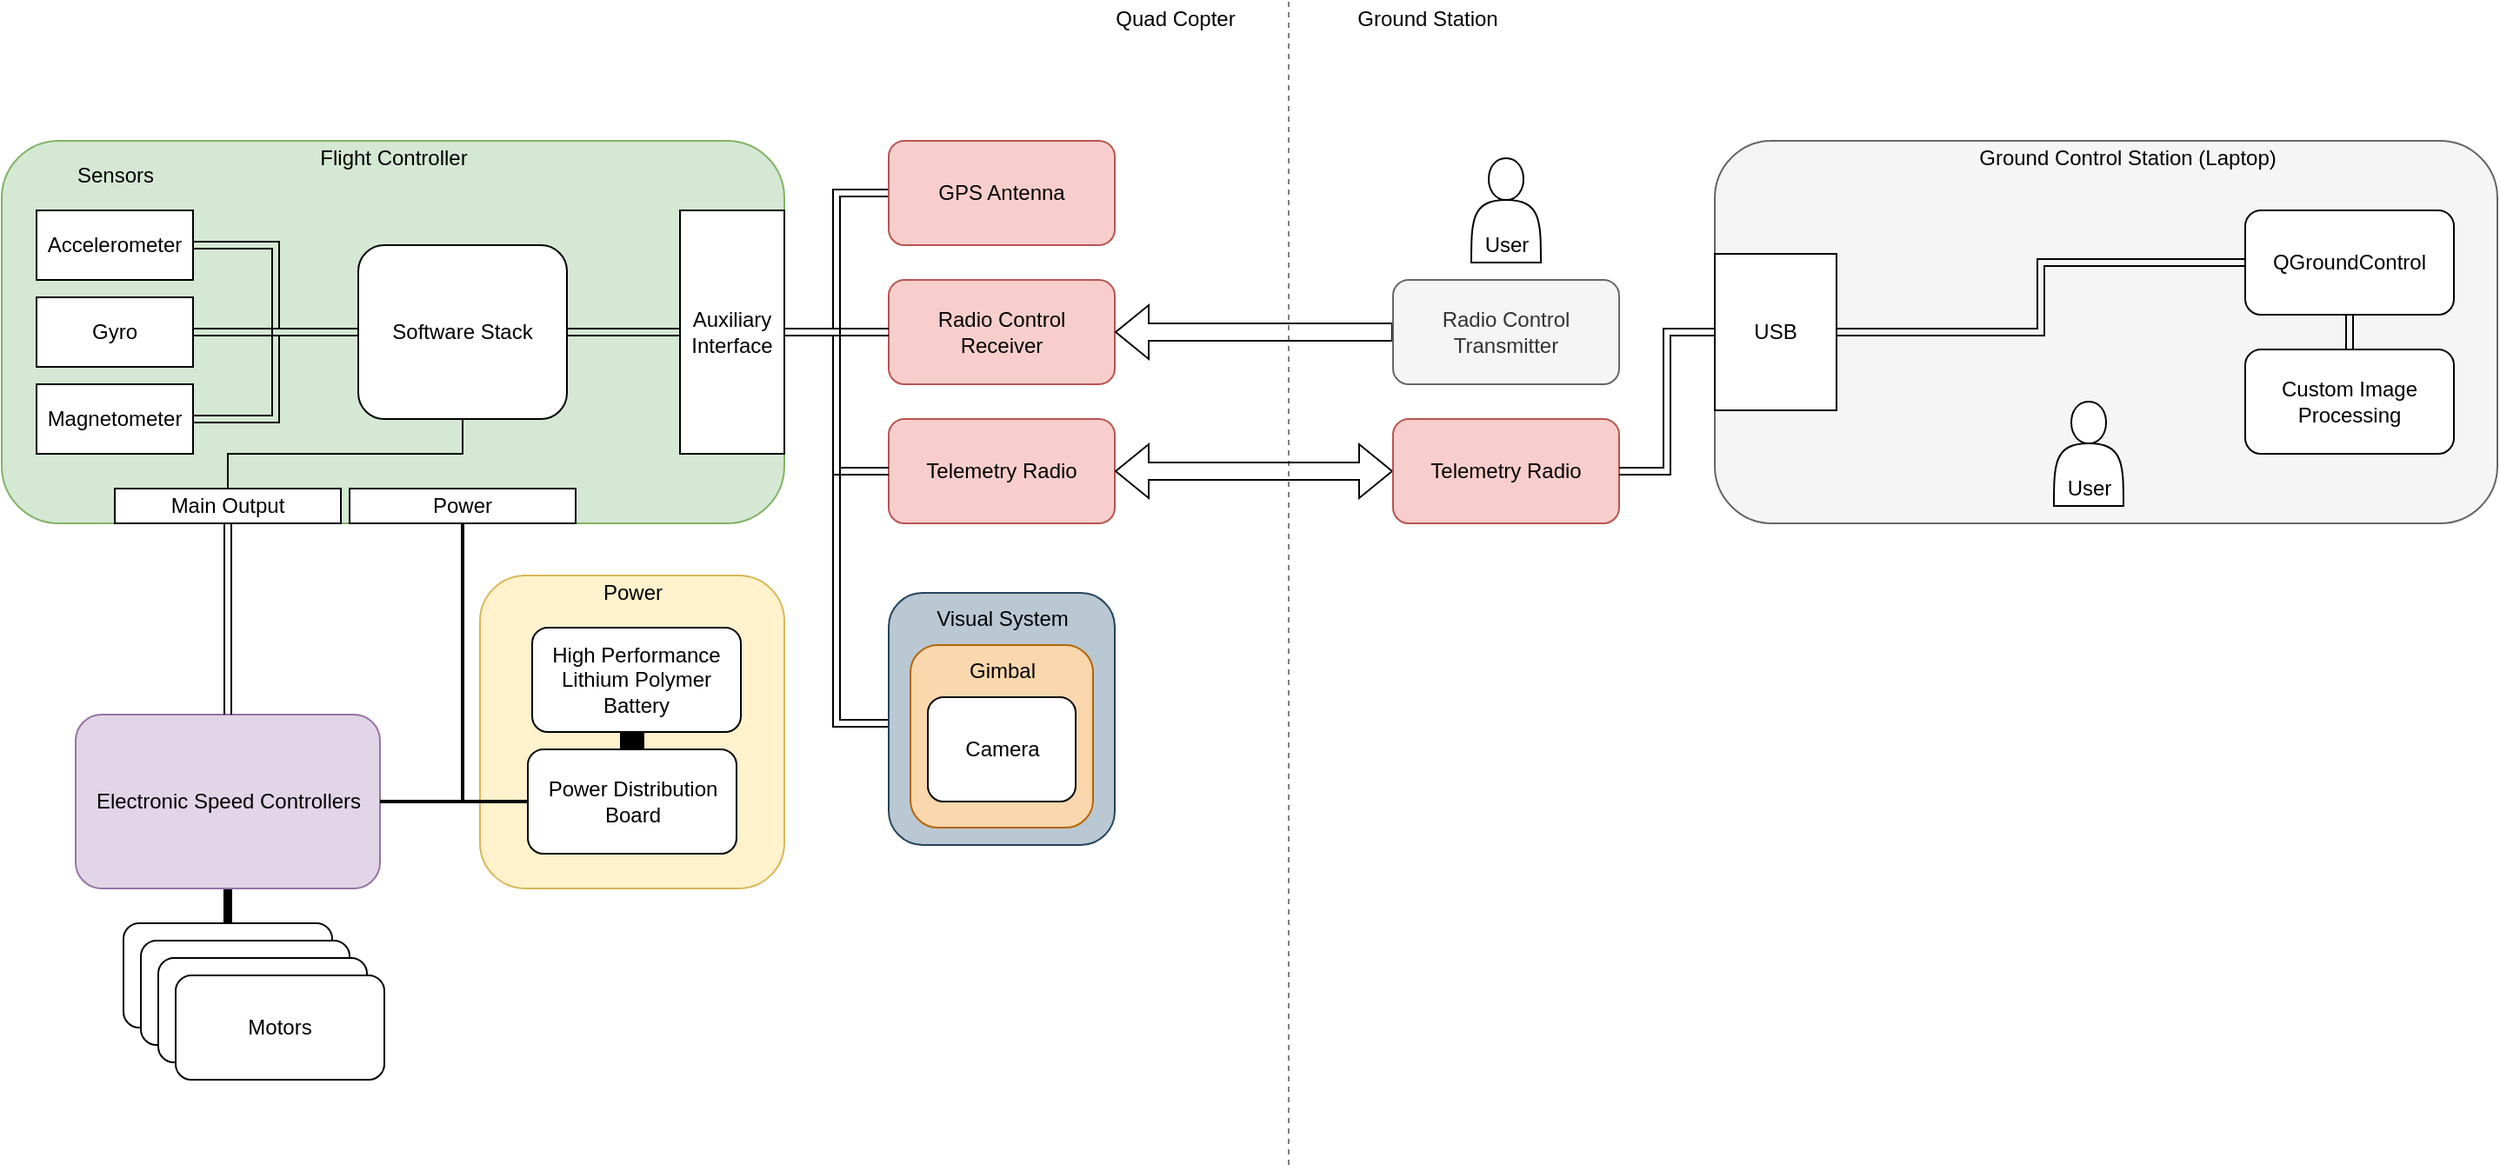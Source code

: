 <mxfile version="13.8.0" type="github">
  <diagram id="L57OoSPGVFHZ4M9xEeLx" name="Page-1">
    <mxGraphModel dx="1466" dy="1278" grid="1" gridSize="10" guides="1" tooltips="1" connect="1" arrows="1" fold="1" page="1" pageScale="1" pageWidth="850" pageHeight="1100" math="0" shadow="0">
      <root>
        <mxCell id="0" />
        <mxCell id="1" parent="0" />
        <mxCell id="2hWn7nPDc2WVTGScbuD9-1" value="" style="endArrow=none;dashed=1;html=1;opacity=50;" parent="1" edge="1">
          <mxGeometry width="50" height="50" relative="1" as="geometry">
            <mxPoint x="850" y="120" as="sourcePoint" />
            <mxPoint x="850" y="790" as="targetPoint" />
          </mxGeometry>
        </mxCell>
        <mxCell id="2hWn7nPDc2WVTGScbuD9-3" value="" style="rounded=1;whiteSpace=wrap;html=1;fillColor=#d5e8d4;strokeColor=#82b366;" parent="1" vertex="1">
          <mxGeometry x="110" y="200" width="450" height="220" as="geometry" />
        </mxCell>
        <mxCell id="2hWn7nPDc2WVTGScbuD9-8" value="Flight Controller" style="text;html=1;resizable=0;autosize=1;align=center;verticalAlign=middle;points=[];fillColor=none;strokeColor=none;rounded=0;" parent="1" vertex="1">
          <mxGeometry x="285" y="200" width="100" height="20" as="geometry" />
        </mxCell>
        <mxCell id="2hWn7nPDc2WVTGScbuD9-61" style="edgeStyle=orthogonalEdgeStyle;rounded=0;orthogonalLoop=1;jettySize=auto;html=1;exitX=1;exitY=0.5;exitDx=0;exitDy=0;entryX=0;entryY=0.5;entryDx=0;entryDy=0;endArrow=none;endFill=0;strokeWidth=1;shape=link;" parent="1" source="2hWn7nPDc2WVTGScbuD9-10" target="2hWn7nPDc2WVTGScbuD9-60" edge="1">
          <mxGeometry relative="1" as="geometry" />
        </mxCell>
        <mxCell id="2hWn7nPDc2WVTGScbuD9-10" value="Accelerometer" style="rounded=0;whiteSpace=wrap;html=1;" parent="1" vertex="1">
          <mxGeometry x="130" y="240" width="90" height="40" as="geometry" />
        </mxCell>
        <mxCell id="2hWn7nPDc2WVTGScbuD9-62" style="edgeStyle=orthogonalEdgeStyle;shape=link;rounded=0;orthogonalLoop=1;jettySize=auto;html=1;exitX=1;exitY=0.5;exitDx=0;exitDy=0;entryX=0;entryY=0.5;entryDx=0;entryDy=0;endArrow=none;endFill=0;strokeWidth=1;" parent="1" source="2hWn7nPDc2WVTGScbuD9-11" target="2hWn7nPDc2WVTGScbuD9-60" edge="1">
          <mxGeometry relative="1" as="geometry" />
        </mxCell>
        <mxCell id="2hWn7nPDc2WVTGScbuD9-11" value="Gyro" style="rounded=0;whiteSpace=wrap;html=1;" parent="1" vertex="1">
          <mxGeometry x="130" y="290" width="90" height="40" as="geometry" />
        </mxCell>
        <mxCell id="2hWn7nPDc2WVTGScbuD9-63" style="edgeStyle=orthogonalEdgeStyle;shape=link;rounded=0;orthogonalLoop=1;jettySize=auto;html=1;exitX=1;exitY=0.5;exitDx=0;exitDy=0;entryX=0;entryY=0.5;entryDx=0;entryDy=0;endArrow=none;endFill=0;strokeWidth=1;" parent="1" source="2hWn7nPDc2WVTGScbuD9-12" target="2hWn7nPDc2WVTGScbuD9-60" edge="1">
          <mxGeometry relative="1" as="geometry" />
        </mxCell>
        <mxCell id="2hWn7nPDc2WVTGScbuD9-12" value="Magnetometer" style="rounded=0;whiteSpace=wrap;html=1;" parent="1" vertex="1">
          <mxGeometry x="130" y="340" width="90" height="40" as="geometry" />
        </mxCell>
        <mxCell id="2hWn7nPDc2WVTGScbuD9-13" value="Ground&amp;nbsp;Station" style="text;html=1;strokeColor=none;fillColor=none;align=center;verticalAlign=middle;whiteSpace=wrap;rounded=0;" parent="1" vertex="1">
          <mxGeometry x="875" y="120" width="110" height="20" as="geometry" />
        </mxCell>
        <mxCell id="2hWn7nPDc2WVTGScbuD9-14" value="Quad Copter" style="text;html=1;strokeColor=none;fillColor=none;align=center;verticalAlign=middle;whiteSpace=wrap;rounded=0;" parent="1" vertex="1">
          <mxGeometry x="745" y="120" width="80" height="20" as="geometry" />
        </mxCell>
        <mxCell id="2hWn7nPDc2WVTGScbuD9-43" style="edgeStyle=orthogonalEdgeStyle;shape=link;rounded=0;orthogonalLoop=1;jettySize=auto;html=1;exitX=0;exitY=0.5;exitDx=0;exitDy=0;entryX=1;entryY=0.5;entryDx=0;entryDy=0;endArrow=none;endFill=0;" parent="1" source="2hWn7nPDc2WVTGScbuD9-16" target="2hWn7nPDc2WVTGScbuD9-41" edge="1">
          <mxGeometry relative="1" as="geometry" />
        </mxCell>
        <mxCell id="2hWn7nPDc2WVTGScbuD9-16" value="GPS Antenna" style="rounded=1;whiteSpace=wrap;html=1;fillColor=#f8cecc;strokeColor=#b85450;" parent="1" vertex="1">
          <mxGeometry x="620" y="200" width="130" height="60" as="geometry" />
        </mxCell>
        <mxCell id="2hWn7nPDc2WVTGScbuD9-19" value="Telemetry Radio" style="rounded=1;whiteSpace=wrap;html=1;fillColor=#f8cecc;strokeColor=#b85450;" parent="1" vertex="1">
          <mxGeometry x="620" y="360" width="130" height="60" as="geometry" />
        </mxCell>
        <mxCell id="2hWn7nPDc2WVTGScbuD9-23" value="Sensors" style="text;html=1;resizable=0;autosize=1;align=center;verticalAlign=middle;points=[];fillColor=none;strokeColor=none;rounded=0;" parent="1" vertex="1">
          <mxGeometry x="145" y="210" width="60" height="20" as="geometry" />
        </mxCell>
        <mxCell id="2hWn7nPDc2WVTGScbuD9-28" value="" style="rounded=1;whiteSpace=wrap;html=1;fillColor=#f5f5f5;strokeColor=#666666;fontColor=#333333;direction=east;" parent="1" vertex="1">
          <mxGeometry x="1095" y="200" width="450" height="220" as="geometry" />
        </mxCell>
        <mxCell id="2hWn7nPDc2WVTGScbuD9-29" value="Ground Control Station (Laptop)" style="text;html=1;strokeColor=none;fillColor=none;align=center;verticalAlign=middle;whiteSpace=wrap;rounded=0;direction=east;" parent="1" vertex="1">
          <mxGeometry x="1235" y="200" width="195" height="20" as="geometry" />
        </mxCell>
        <mxCell id="2hWn7nPDc2WVTGScbuD9-33" style="edgeStyle=orthogonalEdgeStyle;shape=link;rounded=0;orthogonalLoop=1;jettySize=auto;html=1;exitX=0.5;exitY=1;exitDx=0;exitDy=0;entryX=0.5;entryY=0;entryDx=0;entryDy=0;endArrow=none;endFill=0;" parent="1" source="2hWn7nPDc2WVTGScbuD9-30" target="2hWn7nPDc2WVTGScbuD9-32" edge="1">
          <mxGeometry relative="1" as="geometry" />
        </mxCell>
        <mxCell id="mVWEg_uPM2EeYKb2raaq-5" style="edgeStyle=orthogonalEdgeStyle;rounded=0;orthogonalLoop=1;jettySize=auto;html=1;exitX=0;exitY=0.5;exitDx=0;exitDy=0;entryX=1;entryY=0.5;entryDx=0;entryDy=0;shape=link;" parent="1" source="2hWn7nPDc2WVTGScbuD9-30" target="2hWn7nPDc2WVTGScbuD9-35" edge="1">
          <mxGeometry relative="1" as="geometry" />
        </mxCell>
        <mxCell id="2hWn7nPDc2WVTGScbuD9-30" value="QGroundControl" style="rounded=1;whiteSpace=wrap;html=1;direction=east;" parent="1" vertex="1">
          <mxGeometry x="1400" y="240" width="120" height="60" as="geometry" />
        </mxCell>
        <mxCell id="mVWEg_uPM2EeYKb2raaq-10" style="edgeStyle=orthogonalEdgeStyle;shape=flexArrow;rounded=0;orthogonalLoop=1;jettySize=auto;html=1;exitX=0;exitY=0.5;exitDx=0;exitDy=0;entryX=1;entryY=0.5;entryDx=0;entryDy=0;startArrow=block;startFill=0;" parent="1" source="2hWn7nPDc2WVTGScbuD9-31" target="2hWn7nPDc2WVTGScbuD9-19" edge="1">
          <mxGeometry relative="1" as="geometry" />
        </mxCell>
        <mxCell id="2hWn7nPDc2WVTGScbuD9-31" value="Telemetry Radio" style="rounded=1;whiteSpace=wrap;html=1;fillColor=#f8cecc;strokeColor=#b85450;direction=east;" parent="1" vertex="1">
          <mxGeometry x="910" y="360" width="130" height="60" as="geometry" />
        </mxCell>
        <mxCell id="2hWn7nPDc2WVTGScbuD9-32" value="Custom Image Processing" style="rounded=1;whiteSpace=wrap;html=1;direction=east;" parent="1" vertex="1">
          <mxGeometry x="1400" y="320" width="120" height="60" as="geometry" />
        </mxCell>
        <mxCell id="2hWn7nPDc2WVTGScbuD9-34" value="Radio Control&lt;br&gt;Receiver" style="rounded=1;whiteSpace=wrap;html=1;fillColor=#f8cecc;strokeColor=#b85450;" parent="1" vertex="1">
          <mxGeometry x="620" y="280" width="130" height="60" as="geometry" />
        </mxCell>
        <mxCell id="mVWEg_uPM2EeYKb2raaq-7" style="edgeStyle=orthogonalEdgeStyle;shape=link;rounded=0;orthogonalLoop=1;jettySize=auto;html=1;exitX=0;exitY=0.5;exitDx=0;exitDy=0;entryX=1;entryY=0.5;entryDx=0;entryDy=0;" parent="1" source="2hWn7nPDc2WVTGScbuD9-35" target="2hWn7nPDc2WVTGScbuD9-31" edge="1">
          <mxGeometry relative="1" as="geometry" />
        </mxCell>
        <mxCell id="2hWn7nPDc2WVTGScbuD9-35" value="USB" style="rounded=0;whiteSpace=wrap;html=1;direction=east;" parent="1" vertex="1">
          <mxGeometry x="1095" y="265" width="70" height="90" as="geometry" />
        </mxCell>
        <mxCell id="mVWEg_uPM2EeYKb2raaq-9" style="edgeStyle=orthogonalEdgeStyle;shape=flexArrow;rounded=0;orthogonalLoop=1;jettySize=auto;html=1;exitX=0;exitY=0.5;exitDx=0;exitDy=0;entryX=1;entryY=0.5;entryDx=0;entryDy=0;startArrow=none;startFill=0;" parent="1" source="2hWn7nPDc2WVTGScbuD9-39" target="2hWn7nPDc2WVTGScbuD9-34" edge="1">
          <mxGeometry relative="1" as="geometry" />
        </mxCell>
        <mxCell id="2hWn7nPDc2WVTGScbuD9-39" value="Radio Control Transmitter" style="rounded=1;whiteSpace=wrap;html=1;fillColor=#f5f5f5;strokeColor=#666666;fontColor=#333333;direction=east;" parent="1" vertex="1">
          <mxGeometry x="910" y="280" width="130" height="60" as="geometry" />
        </mxCell>
        <mxCell id="2hWn7nPDc2WVTGScbuD9-42" style="edgeStyle=orthogonalEdgeStyle;shape=link;rounded=0;orthogonalLoop=1;jettySize=auto;html=1;exitX=1;exitY=0.5;exitDx=0;exitDy=0;entryX=0;entryY=0.5;entryDx=0;entryDy=0;endArrow=none;endFill=0;" parent="1" source="2hWn7nPDc2WVTGScbuD9-41" target="2hWn7nPDc2WVTGScbuD9-34" edge="1">
          <mxGeometry relative="1" as="geometry" />
        </mxCell>
        <mxCell id="2hWn7nPDc2WVTGScbuD9-44" style="edgeStyle=orthogonalEdgeStyle;shape=link;rounded=0;orthogonalLoop=1;jettySize=auto;html=1;exitX=1;exitY=0.5;exitDx=0;exitDy=0;entryX=0;entryY=0.5;entryDx=0;entryDy=0;endArrow=none;endFill=0;" parent="1" source="2hWn7nPDc2WVTGScbuD9-41" target="2hWn7nPDc2WVTGScbuD9-19" edge="1">
          <mxGeometry relative="1" as="geometry" />
        </mxCell>
        <mxCell id="1LeT8fLaGipfETS-hUL3-10" style="edgeStyle=orthogonalEdgeStyle;rounded=0;orthogonalLoop=1;jettySize=auto;html=1;exitX=1;exitY=0.5;exitDx=0;exitDy=0;entryX=0;entryY=0.5;entryDx=0;entryDy=0;startArrow=none;startFill=0;endArrow=classicThin;endFill=1;strokeWidth=1;shape=link;" parent="1" source="2hWn7nPDc2WVTGScbuD9-41" target="1LeT8fLaGipfETS-hUL3-6" edge="1">
          <mxGeometry relative="1" as="geometry">
            <Array as="points">
              <mxPoint x="590" y="310" />
              <mxPoint x="590" y="535" />
            </Array>
          </mxGeometry>
        </mxCell>
        <mxCell id="2hWn7nPDc2WVTGScbuD9-41" value="Auxiliary Interface" style="rounded=0;whiteSpace=wrap;html=1;" parent="1" vertex="1">
          <mxGeometry x="500" y="240" width="60" height="140" as="geometry" />
        </mxCell>
        <mxCell id="2hWn7nPDc2WVTGScbuD9-45" value="" style="rounded=1;whiteSpace=wrap;html=1;fillColor=#fff2cc;strokeColor=#d6b656;" parent="1" vertex="1">
          <mxGeometry x="385" y="450" width="175" height="180" as="geometry" />
        </mxCell>
        <mxCell id="2hWn7nPDc2WVTGScbuD9-77" style="edgeStyle=orthogonalEdgeStyle;rounded=0;orthogonalLoop=1;jettySize=auto;html=1;exitX=0.5;exitY=1;exitDx=0;exitDy=0;startArrow=none;startFill=0;endArrow=none;endFill=0;strokeWidth=5;" parent="1" source="2hWn7nPDc2WVTGScbuD9-48" target="2hWn7nPDc2WVTGScbuD9-67" edge="1">
          <mxGeometry relative="1" as="geometry" />
        </mxCell>
        <mxCell id="2hWn7nPDc2WVTGScbuD9-48" value="Electronic Speed Controllers" style="rounded=1;whiteSpace=wrap;html=1;fillColor=#e1d5e7;strokeColor=#9673a6;" parent="1" vertex="1">
          <mxGeometry x="152.5" y="530" width="175" height="100" as="geometry" />
        </mxCell>
        <mxCell id="2hWn7nPDc2WVTGScbuD9-71" style="edgeStyle=orthogonalEdgeStyle;rounded=0;orthogonalLoop=1;jettySize=auto;html=1;exitX=0;exitY=0.5;exitDx=0;exitDy=0;startArrow=none;startFill=0;endArrow=none;endFill=0;endSize=2;strokeWidth=2;" parent="1" source="2hWn7nPDc2WVTGScbuD9-54" target="2hWn7nPDc2WVTGScbuD9-65" edge="1">
          <mxGeometry relative="1" as="geometry" />
        </mxCell>
        <mxCell id="2hWn7nPDc2WVTGScbuD9-74" style="edgeStyle=orthogonalEdgeStyle;rounded=0;orthogonalLoop=1;jettySize=auto;html=1;exitX=0;exitY=0.5;exitDx=0;exitDy=0;entryX=1;entryY=0.5;entryDx=0;entryDy=0;startArrow=none;startFill=0;endArrow=none;endFill=0;endSize=2;strokeWidth=2;" parent="1" source="2hWn7nPDc2WVTGScbuD9-54" target="2hWn7nPDc2WVTGScbuD9-48" edge="1">
          <mxGeometry relative="1" as="geometry" />
        </mxCell>
        <mxCell id="2hWn7nPDc2WVTGScbuD9-54" value="Power Distribution Board" style="rounded=1;whiteSpace=wrap;html=1;" parent="1" vertex="1">
          <mxGeometry x="412.5" y="550" width="120" height="60" as="geometry" />
        </mxCell>
        <mxCell id="2hWn7nPDc2WVTGScbuD9-55" value="Power" style="text;html=1;strokeColor=none;fillColor=none;align=center;verticalAlign=middle;whiteSpace=wrap;rounded=0;" parent="1" vertex="1">
          <mxGeometry x="452.5" y="450" width="40" height="20" as="geometry" />
        </mxCell>
        <mxCell id="2hWn7nPDc2WVTGScbuD9-72" style="edgeStyle=orthogonalEdgeStyle;rounded=0;orthogonalLoop=1;jettySize=auto;html=1;exitX=0.5;exitY=1;exitDx=0;exitDy=0;entryX=0.5;entryY=0;entryDx=0;entryDy=0;startArrow=none;startFill=0;endArrow=none;endFill=0;endSize=2;strokeWidth=14;" parent="1" source="2hWn7nPDc2WVTGScbuD9-57" target="2hWn7nPDc2WVTGScbuD9-54" edge="1">
          <mxGeometry relative="1" as="geometry" />
        </mxCell>
        <mxCell id="2hWn7nPDc2WVTGScbuD9-57" value="&lt;span&gt;High Performance Lithium Polymer Battery&lt;/span&gt;" style="rounded=1;whiteSpace=wrap;html=1;" parent="1" vertex="1">
          <mxGeometry x="415" y="480" width="120" height="60" as="geometry" />
        </mxCell>
        <mxCell id="2hWn7nPDc2WVTGScbuD9-64" style="edgeStyle=orthogonalEdgeStyle;shape=link;rounded=0;orthogonalLoop=1;jettySize=auto;html=1;exitX=1;exitY=0.5;exitDx=0;exitDy=0;endArrow=none;endFill=0;strokeWidth=1;" parent="1" source="2hWn7nPDc2WVTGScbuD9-60" target="2hWn7nPDc2WVTGScbuD9-41" edge="1">
          <mxGeometry relative="1" as="geometry" />
        </mxCell>
        <mxCell id="1LeT8fLaGipfETS-hUL3-3" style="edgeStyle=orthogonalEdgeStyle;rounded=0;orthogonalLoop=1;jettySize=auto;html=1;exitX=0.5;exitY=1;exitDx=0;exitDy=0;entryX=0.5;entryY=0;entryDx=0;entryDy=0;startArrow=none;startFill=0;endArrow=none;endFill=0;strokeWidth=1;" parent="1" source="2hWn7nPDc2WVTGScbuD9-60" target="1LeT8fLaGipfETS-hUL3-1" edge="1">
          <mxGeometry relative="1" as="geometry" />
        </mxCell>
        <mxCell id="2hWn7nPDc2WVTGScbuD9-60" value="Software Stack" style="rounded=1;whiteSpace=wrap;html=1;" parent="1" vertex="1">
          <mxGeometry x="315" y="260" width="120" height="100" as="geometry" />
        </mxCell>
        <mxCell id="2hWn7nPDc2WVTGScbuD9-65" value="Power" style="rounded=0;whiteSpace=wrap;html=1;" parent="1" vertex="1">
          <mxGeometry x="310" y="400" width="130" height="20" as="geometry" />
        </mxCell>
        <mxCell id="2hWn7nPDc2WVTGScbuD9-67" value="Motor" style="rounded=1;whiteSpace=wrap;html=1;" parent="1" vertex="1">
          <mxGeometry x="180" y="650" width="120" height="60" as="geometry" />
        </mxCell>
        <mxCell id="2hWn7nPDc2WVTGScbuD9-68" value="Motor" style="rounded=1;whiteSpace=wrap;html=1;" parent="1" vertex="1">
          <mxGeometry x="190" y="660" width="120" height="60" as="geometry" />
        </mxCell>
        <mxCell id="2hWn7nPDc2WVTGScbuD9-69" value="Motor" style="rounded=1;whiteSpace=wrap;html=1;" parent="1" vertex="1">
          <mxGeometry x="200" y="670" width="120" height="60" as="geometry" />
        </mxCell>
        <mxCell id="2hWn7nPDc2WVTGScbuD9-70" value="Motors" style="rounded=1;whiteSpace=wrap;html=1;" parent="1" vertex="1">
          <mxGeometry x="210" y="680" width="120" height="60" as="geometry" />
        </mxCell>
        <mxCell id="2hWn7nPDc2WVTGScbuD9-76" style="edgeStyle=orthogonalEdgeStyle;rounded=0;orthogonalLoop=1;jettySize=auto;html=1;entryX=0.5;entryY=0;entryDx=0;entryDy=0;startArrow=none;startFill=0;endArrow=none;endFill=0;strokeWidth=1;shape=link;exitX=0.5;exitY=1;exitDx=0;exitDy=0;" parent="1" source="1LeT8fLaGipfETS-hUL3-1" target="2hWn7nPDc2WVTGScbuD9-48" edge="1">
          <mxGeometry relative="1" as="geometry">
            <mxPoint x="240" y="440" as="sourcePoint" />
          </mxGeometry>
        </mxCell>
        <mxCell id="2hWn7nPDc2WVTGScbuD9-83" value="" style="shape=actor;whiteSpace=wrap;html=1;direction=east;" parent="1" vertex="1">
          <mxGeometry x="1290" y="350" width="40" height="60" as="geometry" />
        </mxCell>
        <mxCell id="mVWEg_uPM2EeYKb2raaq-11" value="User" style="text;html=1;align=center;verticalAlign=middle;resizable=0;points=[];autosize=1;" parent="1" vertex="1">
          <mxGeometry x="1290" y="390" width="40" height="20" as="geometry" />
        </mxCell>
        <mxCell id="1LeT8fLaGipfETS-hUL3-1" value="Main Output" style="rounded=0;whiteSpace=wrap;html=1;" parent="1" vertex="1">
          <mxGeometry x="175" y="400" width="130" height="20" as="geometry" />
        </mxCell>
        <mxCell id="1LeT8fLaGipfETS-hUL3-4" value="" style="rounded=1;whiteSpace=wrap;html=1;fillColor=#bac8d3;strokeColor=#23445d;" parent="1" vertex="1">
          <mxGeometry x="620" y="460" width="130" height="145" as="geometry" />
        </mxCell>
        <mxCell id="1LeT8fLaGipfETS-hUL3-5" value="Visual System" style="text;html=1;align=center;verticalAlign=middle;resizable=0;points=[];autosize=1;" parent="1" vertex="1">
          <mxGeometry x="640" y="465" width="90" height="20" as="geometry" />
        </mxCell>
        <mxCell id="1LeT8fLaGipfETS-hUL3-6" value="" style="rounded=1;whiteSpace=wrap;html=1;fillColor=#fad7ac;strokeColor=#b46504;" parent="1" vertex="1">
          <mxGeometry x="632.5" y="490" width="105" height="105" as="geometry" />
        </mxCell>
        <mxCell id="1LeT8fLaGipfETS-hUL3-8" value="Camera" style="rounded=1;whiteSpace=wrap;html=1;" parent="1" vertex="1">
          <mxGeometry x="642.5" y="520" width="85" height="60" as="geometry" />
        </mxCell>
        <mxCell id="1LeT8fLaGipfETS-hUL3-9" value="Gimbal" style="text;html=1;align=center;verticalAlign=middle;resizable=0;points=[];autosize=1;" parent="1" vertex="1">
          <mxGeometry x="660" y="495" width="50" height="20" as="geometry" />
        </mxCell>
        <mxCell id="KC3mMcQxpz_5OKfKuOs6-1" value="" style="shape=actor;whiteSpace=wrap;html=1;direction=east;" vertex="1" parent="1">
          <mxGeometry x="955" y="210" width="40" height="60" as="geometry" />
        </mxCell>
        <mxCell id="KC3mMcQxpz_5OKfKuOs6-2" value="User" style="text;html=1;align=center;verticalAlign=middle;resizable=0;points=[];autosize=1;" vertex="1" parent="1">
          <mxGeometry x="955" y="250" width="40" height="20" as="geometry" />
        </mxCell>
      </root>
    </mxGraphModel>
  </diagram>
</mxfile>
